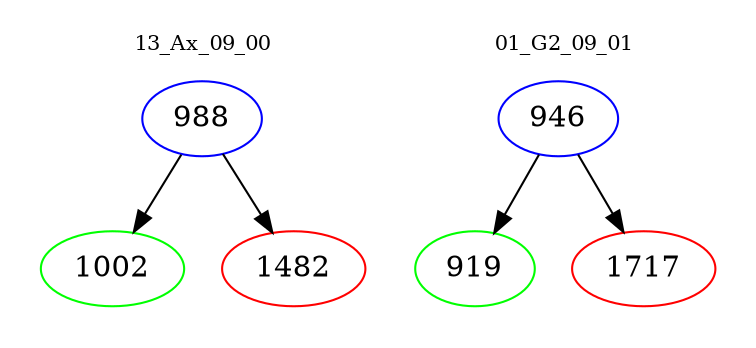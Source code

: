 digraph{
subgraph cluster_0 {
color = white
label = "13_Ax_09_00";
fontsize=10;
T0_988 [label="988", color="blue"]
T0_988 -> T0_1002 [color="black"]
T0_1002 [label="1002", color="green"]
T0_988 -> T0_1482 [color="black"]
T0_1482 [label="1482", color="red"]
}
subgraph cluster_1 {
color = white
label = "01_G2_09_01";
fontsize=10;
T1_946 [label="946", color="blue"]
T1_946 -> T1_919 [color="black"]
T1_919 [label="919", color="green"]
T1_946 -> T1_1717 [color="black"]
T1_1717 [label="1717", color="red"]
}
}
